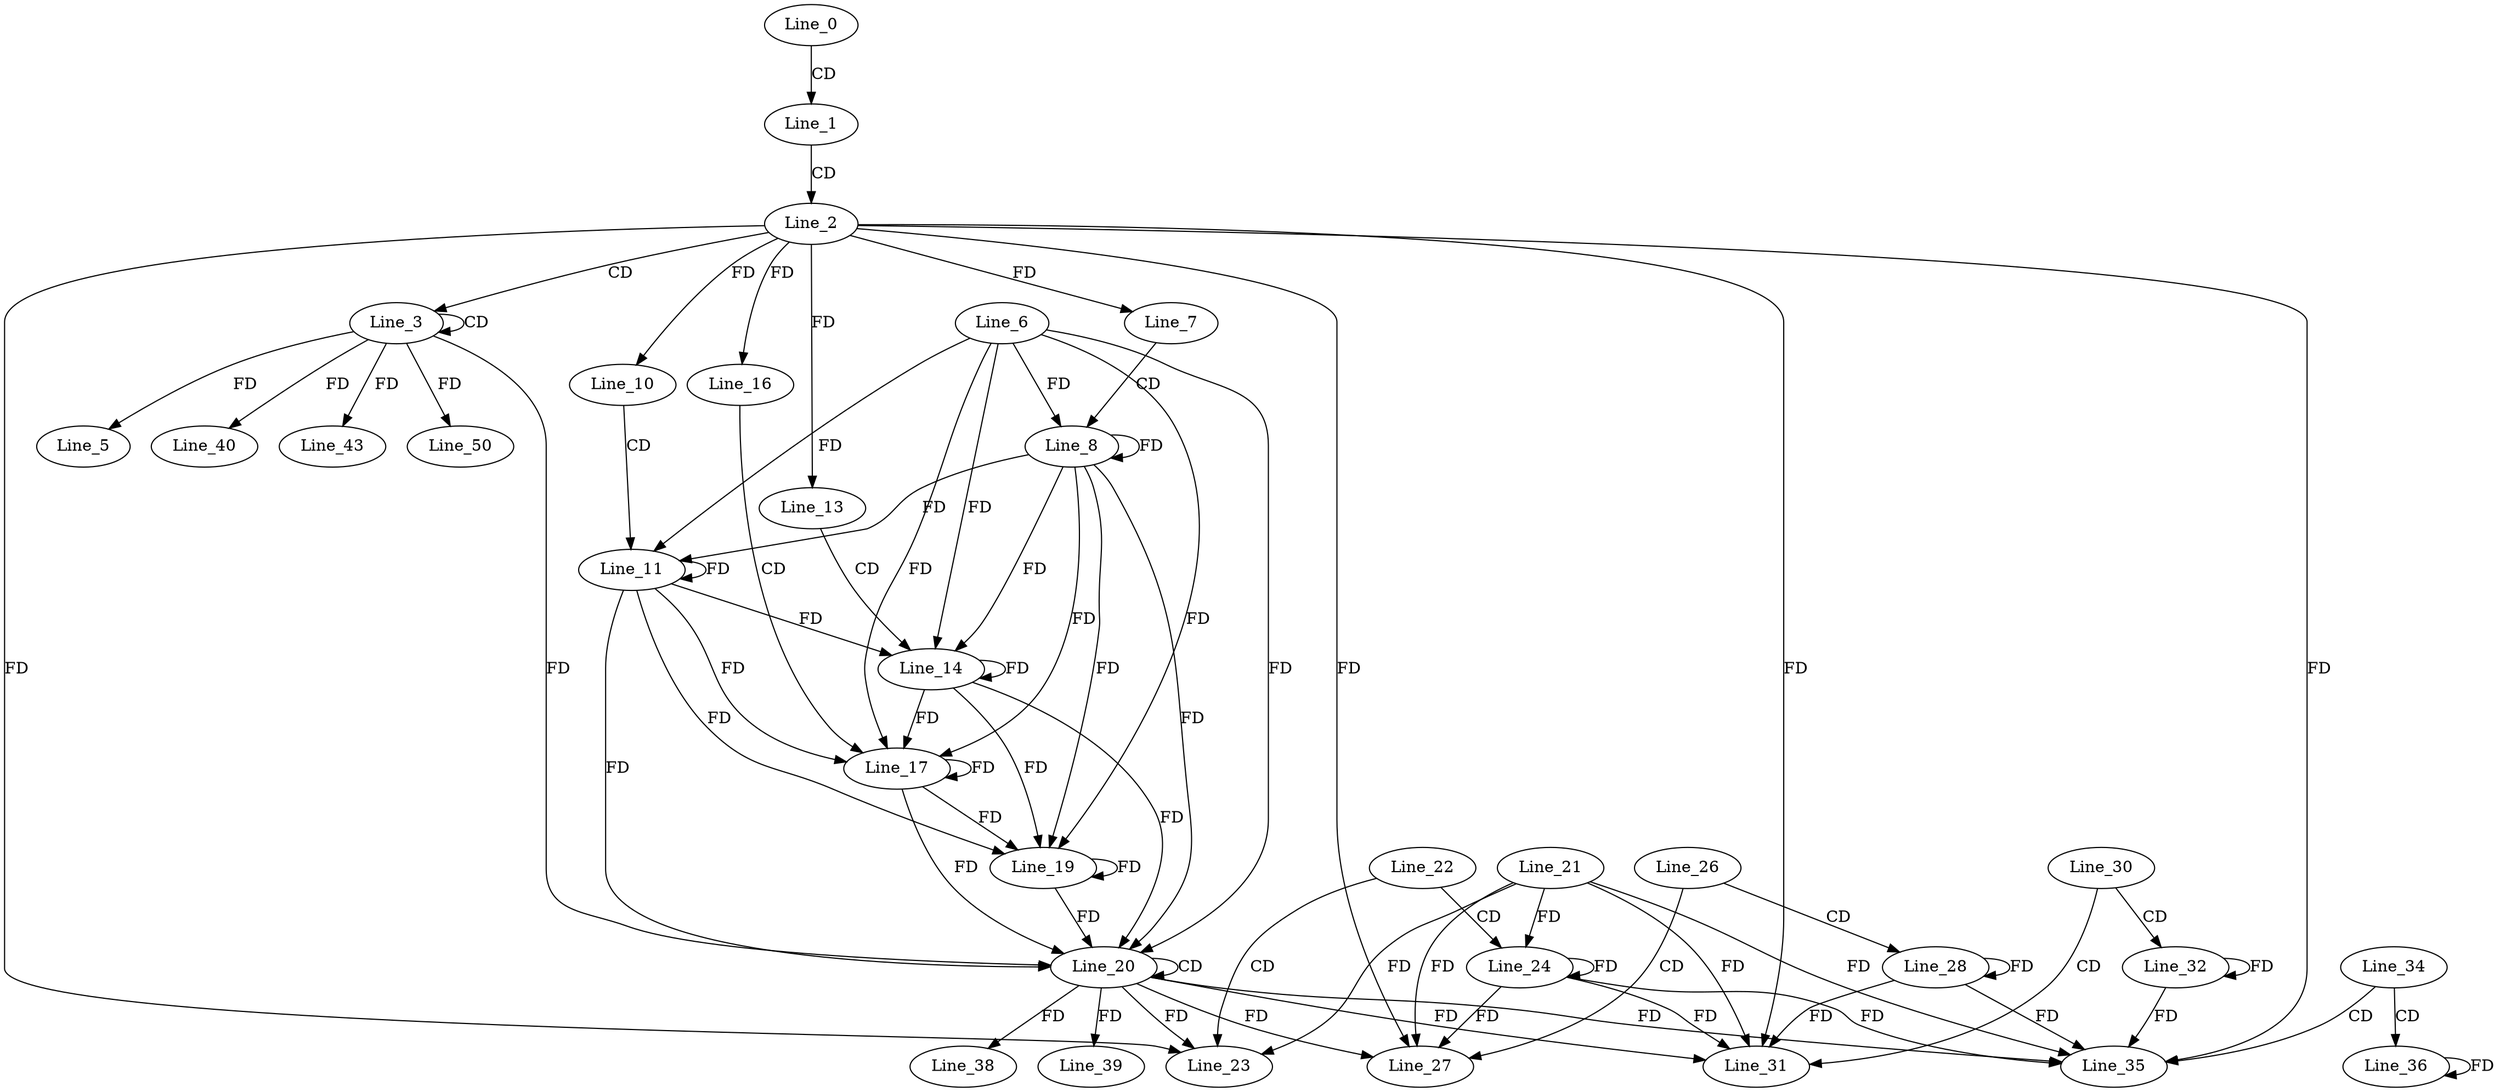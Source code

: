 digraph G {
  Line_0;
  Line_1;
  Line_2;
  Line_3;
  Line_3;
  Line_5;
  Line_7;
  Line_8;
  Line_6;
  Line_10;
  Line_11;
  Line_13;
  Line_14;
  Line_16;
  Line_17;
  Line_19;
  Line_19;
  Line_20;
  Line_20;
  Line_22;
  Line_23;
  Line_21;
  Line_24;
  Line_26;
  Line_27;
  Line_28;
  Line_30;
  Line_31;
  Line_31;
  Line_32;
  Line_34;
  Line_35;
  Line_35;
  Line_36;
  Line_38;
  Line_39;
  Line_40;
  Line_43;
  Line_50;
  Line_0 -> Line_1 [ label="CD" ];
  Line_1 -> Line_2 [ label="CD" ];
  Line_2 -> Line_3 [ label="CD" ];
  Line_3 -> Line_3 [ label="CD" ];
  Line_3 -> Line_5 [ label="FD" ];
  Line_2 -> Line_7 [ label="FD" ];
  Line_7 -> Line_8 [ label="CD" ];
  Line_6 -> Line_8 [ label="FD" ];
  Line_8 -> Line_8 [ label="FD" ];
  Line_2 -> Line_10 [ label="FD" ];
  Line_10 -> Line_11 [ label="CD" ];
  Line_6 -> Line_11 [ label="FD" ];
  Line_8 -> Line_11 [ label="FD" ];
  Line_11 -> Line_11 [ label="FD" ];
  Line_2 -> Line_13 [ label="FD" ];
  Line_13 -> Line_14 [ label="CD" ];
  Line_6 -> Line_14 [ label="FD" ];
  Line_8 -> Line_14 [ label="FD" ];
  Line_11 -> Line_14 [ label="FD" ];
  Line_14 -> Line_14 [ label="FD" ];
  Line_2 -> Line_16 [ label="FD" ];
  Line_16 -> Line_17 [ label="CD" ];
  Line_6 -> Line_17 [ label="FD" ];
  Line_8 -> Line_17 [ label="FD" ];
  Line_11 -> Line_17 [ label="FD" ];
  Line_14 -> Line_17 [ label="FD" ];
  Line_17 -> Line_17 [ label="FD" ];
  Line_6 -> Line_19 [ label="FD" ];
  Line_8 -> Line_19 [ label="FD" ];
  Line_11 -> Line_19 [ label="FD" ];
  Line_14 -> Line_19 [ label="FD" ];
  Line_17 -> Line_19 [ label="FD" ];
  Line_19 -> Line_19 [ label="FD" ];
  Line_20 -> Line_20 [ label="CD" ];
  Line_3 -> Line_20 [ label="FD" ];
  Line_6 -> Line_20 [ label="FD" ];
  Line_8 -> Line_20 [ label="FD" ];
  Line_11 -> Line_20 [ label="FD" ];
  Line_14 -> Line_20 [ label="FD" ];
  Line_17 -> Line_20 [ label="FD" ];
  Line_19 -> Line_20 [ label="FD" ];
  Line_22 -> Line_23 [ label="CD" ];
  Line_20 -> Line_23 [ label="FD" ];
  Line_21 -> Line_23 [ label="FD" ];
  Line_2 -> Line_23 [ label="FD" ];
  Line_22 -> Line_24 [ label="CD" ];
  Line_21 -> Line_24 [ label="FD" ];
  Line_24 -> Line_24 [ label="FD" ];
  Line_26 -> Line_27 [ label="CD" ];
  Line_20 -> Line_27 [ label="FD" ];
  Line_21 -> Line_27 [ label="FD" ];
  Line_24 -> Line_27 [ label="FD" ];
  Line_2 -> Line_27 [ label="FD" ];
  Line_26 -> Line_28 [ label="CD" ];
  Line_28 -> Line_28 [ label="FD" ];
  Line_30 -> Line_31 [ label="CD" ];
  Line_20 -> Line_31 [ label="FD" ];
  Line_21 -> Line_31 [ label="FD" ];
  Line_24 -> Line_31 [ label="FD" ];
  Line_28 -> Line_31 [ label="FD" ];
  Line_2 -> Line_31 [ label="FD" ];
  Line_30 -> Line_32 [ label="CD" ];
  Line_32 -> Line_32 [ label="FD" ];
  Line_34 -> Line_35 [ label="CD" ];
  Line_20 -> Line_35 [ label="FD" ];
  Line_21 -> Line_35 [ label="FD" ];
  Line_24 -> Line_35 [ label="FD" ];
  Line_28 -> Line_35 [ label="FD" ];
  Line_32 -> Line_35 [ label="FD" ];
  Line_2 -> Line_35 [ label="FD" ];
  Line_34 -> Line_36 [ label="CD" ];
  Line_36 -> Line_36 [ label="FD" ];
  Line_20 -> Line_38 [ label="FD" ];
  Line_20 -> Line_39 [ label="FD" ];
  Line_3 -> Line_40 [ label="FD" ];
  Line_3 -> Line_43 [ label="FD" ];
  Line_3 -> Line_50 [ label="FD" ];
}
